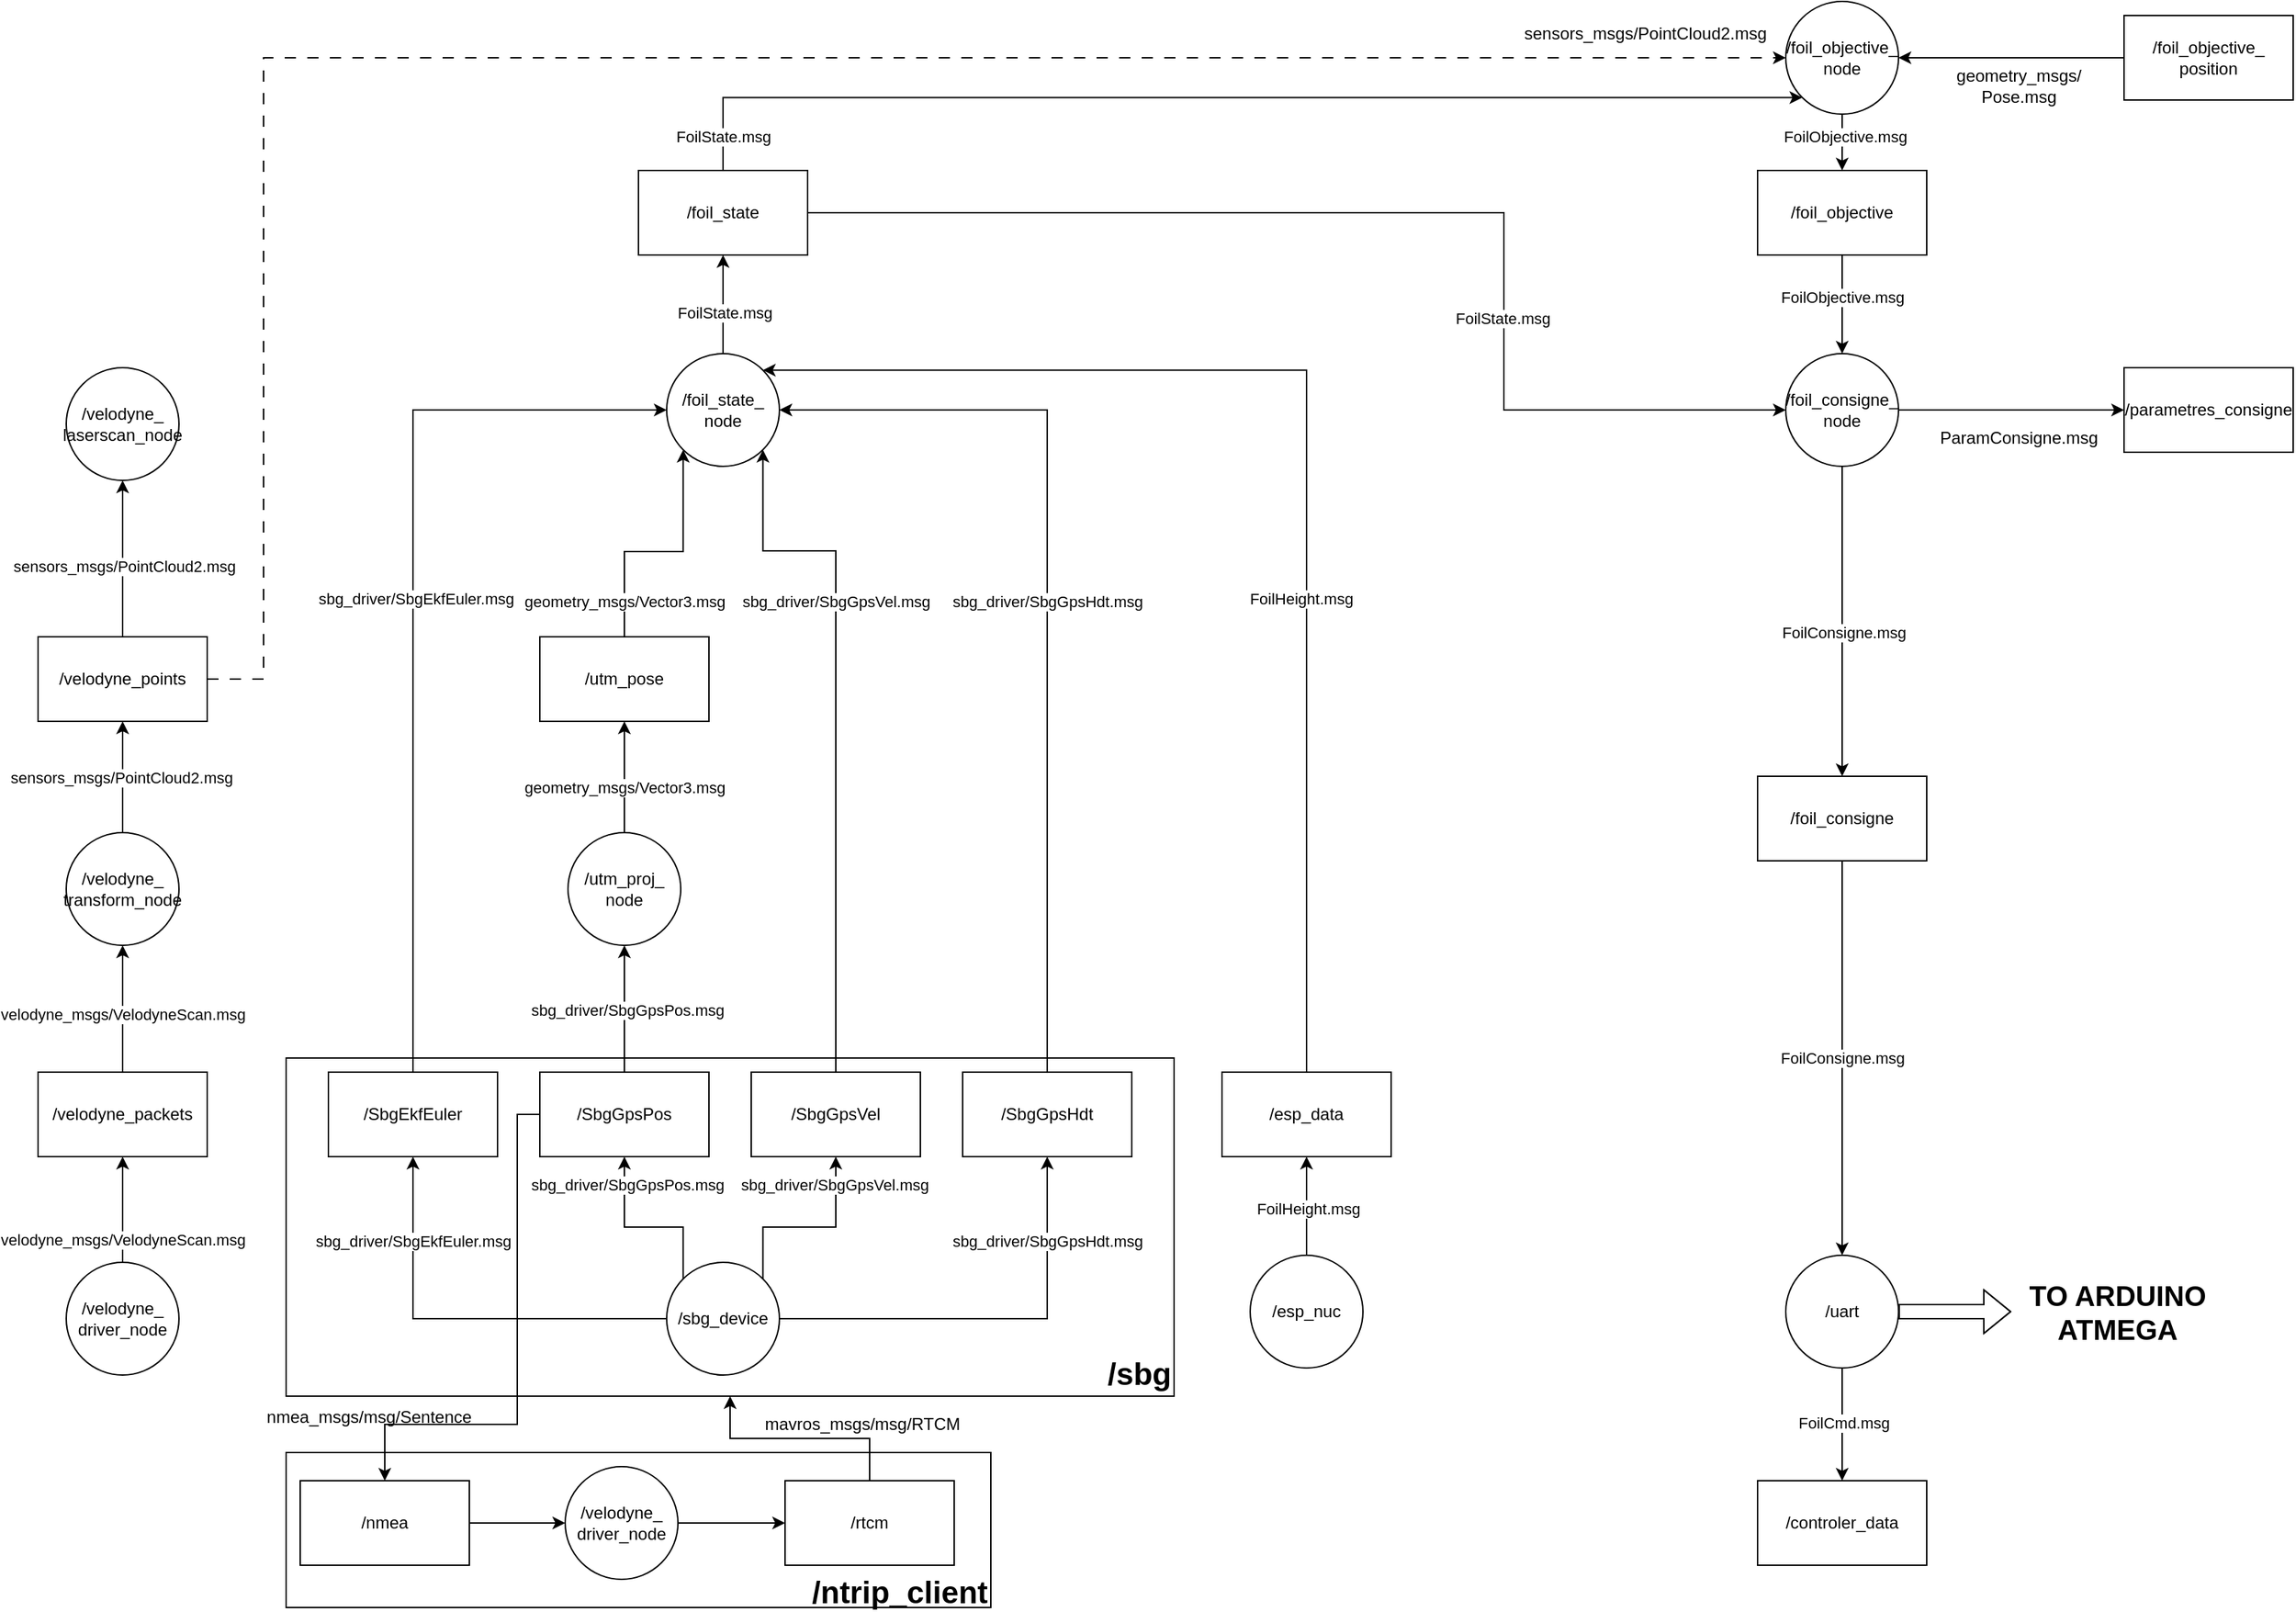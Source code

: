 <mxfile version="23.1.5" type="device">
  <diagram name="Page-1" id="iIlJeRrTbglaG2vOU1Uc">
    <mxGraphModel dx="1432" dy="887" grid="1" gridSize="10" guides="1" tooltips="1" connect="1" arrows="1" fold="1" page="1" pageScale="1" pageWidth="827" pageHeight="1169" math="0" shadow="0">
      <root>
        <mxCell id="0" />
        <mxCell id="1" parent="0" />
        <mxCell id="QuydmbRLlCOV6QmLfM1x-40" value="" style="group" vertex="1" connectable="0" parent="1">
          <mxGeometry x="40" y="130" width="960" height="1030" as="geometry" />
        </mxCell>
        <mxCell id="voMYDoTwMETxyBbXoOtd-49" value="/foil_state" style="rounded=0;whiteSpace=wrap;html=1;" parent="QuydmbRLlCOV6QmLfM1x-40" vertex="1">
          <mxGeometry x="426" width="120" height="60" as="geometry" />
        </mxCell>
        <mxCell id="QuydmbRLlCOV6QmLfM1x-29" value="" style="group" vertex="1" connectable="0" parent="QuydmbRLlCOV6QmLfM1x-40">
          <mxGeometry y="130" width="816" height="900" as="geometry" />
        </mxCell>
        <mxCell id="voMYDoTwMETxyBbXoOtd-2" value="/SbgGpsHdt" style="rounded=0;whiteSpace=wrap;html=1;container=0;" parent="QuydmbRLlCOV6QmLfM1x-29" vertex="1">
          <mxGeometry x="656" y="510" width="120" height="60" as="geometry" />
        </mxCell>
        <mxCell id="QuydmbRLlCOV6QmLfM1x-10" value="&lt;font style=&quot;font-size: 22px;&quot;&gt;&lt;b&gt;/sbg&lt;/b&gt;&lt;/font&gt;" style="text;html=1;align=center;verticalAlign=middle;resizable=0;points=[];autosize=1;strokeColor=none;fillColor=none;container=0;" vertex="1" parent="QuydmbRLlCOV6QmLfM1x-29">
          <mxGeometry x="746" y="705" width="70" height="40" as="geometry" />
        </mxCell>
        <mxCell id="voMYDoTwMETxyBbXoOtd-6" style="edgeStyle=orthogonalEdgeStyle;rounded=0;orthogonalLoop=1;jettySize=auto;html=1;entryX=0.5;entryY=1;entryDx=0;entryDy=0;" parent="QuydmbRLlCOV6QmLfM1x-29" source="ehzzfcADp96TAgKiNnCZ-2" target="voMYDoTwMETxyBbXoOtd-2" edge="1">
          <mxGeometry relative="1" as="geometry">
            <Array as="points">
              <mxPoint x="716" y="685" />
            </Array>
          </mxGeometry>
        </mxCell>
        <mxCell id="voMYDoTwMETxyBbXoOtd-10" value="sbg_driver/SbgGpsHdt.msg" style="edgeLabel;html=1;align=center;verticalAlign=middle;resizable=0;points=[];container=0;" parent="voMYDoTwMETxyBbXoOtd-6" vertex="1" connectable="0">
          <mxGeometry x="0.58" relative="1" as="geometry">
            <mxPoint y="-4" as="offset" />
          </mxGeometry>
        </mxCell>
        <mxCell id="QuydmbRLlCOV6QmLfM1x-9" value="" style="rounded=0;whiteSpace=wrap;html=1;fillColor=none;container=0;" vertex="1" parent="QuydmbRLlCOV6QmLfM1x-29">
          <mxGeometry x="176" y="500" width="630" height="240" as="geometry" />
        </mxCell>
        <mxCell id="ehzzfcADp96TAgKiNnCZ-2" value="/sbg_device" style="ellipse;whiteSpace=wrap;html=1;container=0;" parent="QuydmbRLlCOV6QmLfM1x-29" vertex="1">
          <mxGeometry x="446" y="645" width="80" height="80" as="geometry" />
        </mxCell>
        <mxCell id="ehzzfcADp96TAgKiNnCZ-7" value="/utm_proj_&lt;br&gt;node" style="ellipse;whiteSpace=wrap;html=1;aspect=fixed;container=0;" parent="QuydmbRLlCOV6QmLfM1x-29" vertex="1">
          <mxGeometry x="376" y="340" width="80" height="80" as="geometry" />
        </mxCell>
        <mxCell id="ehzzfcADp96TAgKiNnCZ-9" value="/foil_state_&lt;br&gt;node" style="ellipse;whiteSpace=wrap;html=1;aspect=fixed;container=0;" parent="QuydmbRLlCOV6QmLfM1x-29" vertex="1">
          <mxGeometry x="446" width="80" height="80" as="geometry" />
        </mxCell>
        <mxCell id="voMYDoTwMETxyBbXoOtd-30" style="edgeStyle=orthogonalEdgeStyle;rounded=0;orthogonalLoop=1;jettySize=auto;html=1;entryX=0;entryY=0.5;entryDx=0;entryDy=0;" parent="QuydmbRLlCOV6QmLfM1x-29" source="LrnMP9AdMmEv-eo4uR6x-2" target="ehzzfcADp96TAgKiNnCZ-9" edge="1">
          <mxGeometry relative="1" as="geometry">
            <Array as="points">
              <mxPoint x="266" y="40" />
            </Array>
          </mxGeometry>
        </mxCell>
        <mxCell id="voMYDoTwMETxyBbXoOtd-31" value="sbg_driver/SbgEkfEuler.msg" style="edgeLabel;html=1;align=center;verticalAlign=middle;resizable=0;points=[];container=0;" parent="voMYDoTwMETxyBbXoOtd-30" vertex="1" connectable="0">
          <mxGeometry x="0.077" y="-2" relative="1" as="geometry">
            <mxPoint y="14" as="offset" />
          </mxGeometry>
        </mxCell>
        <mxCell id="LrnMP9AdMmEv-eo4uR6x-2" value="/SbgEkfEuler" style="rounded=0;whiteSpace=wrap;html=1;container=0;" parent="QuydmbRLlCOV6QmLfM1x-29" vertex="1">
          <mxGeometry x="206" y="510" width="120" height="60" as="geometry" />
        </mxCell>
        <mxCell id="voMYDoTwMETxyBbXoOtd-4" style="edgeStyle=orthogonalEdgeStyle;rounded=0;orthogonalLoop=1;jettySize=auto;html=1;entryX=0.5;entryY=1;entryDx=0;entryDy=0;" parent="QuydmbRLlCOV6QmLfM1x-29" source="ehzzfcADp96TAgKiNnCZ-2" target="LrnMP9AdMmEv-eo4uR6x-2" edge="1">
          <mxGeometry relative="1" as="geometry" />
        </mxCell>
        <mxCell id="voMYDoTwMETxyBbXoOtd-13" value="sbg_driver/SbgEkfEuler.msg" style="edgeLabel;html=1;align=center;verticalAlign=middle;resizable=0;points=[];container=0;" parent="voMYDoTwMETxyBbXoOtd-4" vertex="1" connectable="0">
          <mxGeometry x="0.519" y="1" relative="1" as="geometry">
            <mxPoint x="1" y="-11" as="offset" />
          </mxGeometry>
        </mxCell>
        <mxCell id="voMYDoTwMETxyBbXoOtd-14" style="edgeStyle=orthogonalEdgeStyle;rounded=0;orthogonalLoop=1;jettySize=auto;html=1;entryX=0.5;entryY=1;entryDx=0;entryDy=0;" parent="QuydmbRLlCOV6QmLfM1x-29" source="LrnMP9AdMmEv-eo4uR6x-3" target="ehzzfcADp96TAgKiNnCZ-7" edge="1">
          <mxGeometry relative="1" as="geometry" />
        </mxCell>
        <mxCell id="voMYDoTwMETxyBbXoOtd-17" value="sbg_driver/SbgGpsPos.msg" style="edgeLabel;html=1;align=center;verticalAlign=middle;resizable=0;points=[];container=0;" parent="voMYDoTwMETxyBbXoOtd-14" vertex="1" connectable="0">
          <mxGeometry x="-0.022" y="-2" relative="1" as="geometry">
            <mxPoint as="offset" />
          </mxGeometry>
        </mxCell>
        <mxCell id="LrnMP9AdMmEv-eo4uR6x-3" value="/SbgGpsPos" style="rounded=0;whiteSpace=wrap;html=1;container=0;" parent="QuydmbRLlCOV6QmLfM1x-29" vertex="1">
          <mxGeometry x="356" y="510" width="120" height="60" as="geometry" />
        </mxCell>
        <mxCell id="voMYDoTwMETxyBbXoOtd-5" style="edgeStyle=orthogonalEdgeStyle;rounded=0;orthogonalLoop=1;jettySize=auto;html=1;entryX=0.5;entryY=1;entryDx=0;entryDy=0;exitX=0;exitY=0;exitDx=0;exitDy=0;" parent="QuydmbRLlCOV6QmLfM1x-29" source="ehzzfcADp96TAgKiNnCZ-2" target="LrnMP9AdMmEv-eo4uR6x-3" edge="1">
          <mxGeometry relative="1" as="geometry">
            <Array as="points">
              <mxPoint x="458" y="620" />
              <mxPoint x="416" y="620" />
            </Array>
          </mxGeometry>
        </mxCell>
        <mxCell id="voMYDoTwMETxyBbXoOtd-12" value="sbg_driver/SbgGpsPos.msg" style="edgeLabel;html=1;align=center;verticalAlign=middle;resizable=0;points=[];container=0;" parent="voMYDoTwMETxyBbXoOtd-5" vertex="1" connectable="0">
          <mxGeometry x="0.738" y="-2" relative="1" as="geometry">
            <mxPoint y="3" as="offset" />
          </mxGeometry>
        </mxCell>
        <mxCell id="voMYDoTwMETxyBbXoOtd-24" style="edgeStyle=orthogonalEdgeStyle;rounded=0;orthogonalLoop=1;jettySize=auto;html=1;entryX=1;entryY=1;entryDx=0;entryDy=0;" parent="QuydmbRLlCOV6QmLfM1x-29" source="voMYDoTwMETxyBbXoOtd-1" target="ehzzfcADp96TAgKiNnCZ-9" edge="1">
          <mxGeometry relative="1" as="geometry">
            <Array as="points">
              <mxPoint x="566" y="140" />
              <mxPoint x="514" y="140" />
            </Array>
          </mxGeometry>
        </mxCell>
        <mxCell id="voMYDoTwMETxyBbXoOtd-26" value="sbg_driver/SbgGpsVel.msg" style="edgeLabel;html=1;align=center;verticalAlign=middle;resizable=0;points=[];container=0;" parent="voMYDoTwMETxyBbXoOtd-24" vertex="1" connectable="0">
          <mxGeometry x="0.372" y="-1" relative="1" as="geometry">
            <mxPoint x="-1" y="4" as="offset" />
          </mxGeometry>
        </mxCell>
        <mxCell id="voMYDoTwMETxyBbXoOtd-1" value="/SbgGpsVel" style="rounded=0;whiteSpace=wrap;html=1;container=0;" parent="QuydmbRLlCOV6QmLfM1x-29" vertex="1">
          <mxGeometry x="506" y="510" width="120" height="60" as="geometry" />
        </mxCell>
        <mxCell id="voMYDoTwMETxyBbXoOtd-7" style="edgeStyle=orthogonalEdgeStyle;rounded=0;orthogonalLoop=1;jettySize=auto;html=1;entryX=0.5;entryY=1;entryDx=0;entryDy=0;exitX=1;exitY=0;exitDx=0;exitDy=0;" parent="QuydmbRLlCOV6QmLfM1x-29" source="ehzzfcADp96TAgKiNnCZ-2" target="voMYDoTwMETxyBbXoOtd-1" edge="1">
          <mxGeometry relative="1" as="geometry">
            <Array as="points">
              <mxPoint x="514" y="620" />
              <mxPoint x="566" y="620" />
            </Array>
          </mxGeometry>
        </mxCell>
        <mxCell id="voMYDoTwMETxyBbXoOtd-11" value="sbg_driver/SbgGpsVel.msg" style="edgeLabel;html=1;align=center;verticalAlign=middle;resizable=0;points=[];container=0;" parent="voMYDoTwMETxyBbXoOtd-7" vertex="1" connectable="0">
          <mxGeometry x="0.716" y="1" relative="1" as="geometry">
            <mxPoint as="offset" />
          </mxGeometry>
        </mxCell>
        <mxCell id="voMYDoTwMETxyBbXoOtd-25" style="edgeStyle=orthogonalEdgeStyle;rounded=0;orthogonalLoop=1;jettySize=auto;html=1;" parent="QuydmbRLlCOV6QmLfM1x-29" source="voMYDoTwMETxyBbXoOtd-2" edge="1">
          <mxGeometry relative="1" as="geometry">
            <mxPoint x="526" y="40" as="targetPoint" />
            <Array as="points">
              <mxPoint x="716" y="40" />
            </Array>
          </mxGeometry>
        </mxCell>
        <mxCell id="voMYDoTwMETxyBbXoOtd-28" value="sbg_driver/SbgGpsHdt.msg" style="edgeLabel;html=1;align=center;verticalAlign=middle;resizable=0;points=[];container=0;" parent="voMYDoTwMETxyBbXoOtd-25" vertex="1" connectable="0">
          <mxGeometry x="0.049" relative="1" as="geometry">
            <mxPoint y="12" as="offset" />
          </mxGeometry>
        </mxCell>
        <mxCell id="voMYDoTwMETxyBbXoOtd-21" style="edgeStyle=orthogonalEdgeStyle;rounded=0;orthogonalLoop=1;jettySize=auto;html=1;entryX=0;entryY=1;entryDx=0;entryDy=0;" parent="QuydmbRLlCOV6QmLfM1x-29" source="voMYDoTwMETxyBbXoOtd-18" target="ehzzfcADp96TAgKiNnCZ-9" edge="1">
          <mxGeometry relative="1" as="geometry" />
        </mxCell>
        <mxCell id="voMYDoTwMETxyBbXoOtd-23" value="geometry_msgs/Vector3.msg" style="edgeLabel;html=1;align=center;verticalAlign=middle;resizable=0;points=[];container=0;" parent="voMYDoTwMETxyBbXoOtd-21" vertex="1" connectable="0">
          <mxGeometry x="-0.613" relative="1" as="geometry">
            <mxPoint y="8" as="offset" />
          </mxGeometry>
        </mxCell>
        <mxCell id="voMYDoTwMETxyBbXoOtd-18" value="/utm_pose" style="rounded=0;whiteSpace=wrap;html=1;container=0;" parent="QuydmbRLlCOV6QmLfM1x-29" vertex="1">
          <mxGeometry x="356" y="201" width="120" height="60" as="geometry" />
        </mxCell>
        <mxCell id="voMYDoTwMETxyBbXoOtd-19" style="edgeStyle=orthogonalEdgeStyle;rounded=0;orthogonalLoop=1;jettySize=auto;html=1;" parent="QuydmbRLlCOV6QmLfM1x-29" source="ehzzfcADp96TAgKiNnCZ-7" target="voMYDoTwMETxyBbXoOtd-18" edge="1">
          <mxGeometry relative="1" as="geometry" />
        </mxCell>
        <mxCell id="voMYDoTwMETxyBbXoOtd-20" value="geometry_msgs/Vector3.msg" style="edgeLabel;html=1;align=center;verticalAlign=middle;resizable=0;points=[];container=0;" parent="voMYDoTwMETxyBbXoOtd-19" vertex="1" connectable="0">
          <mxGeometry x="-0.19" relative="1" as="geometry">
            <mxPoint as="offset" />
          </mxGeometry>
        </mxCell>
        <mxCell id="ehzzfcADp96TAgKiNnCZ-1" value="/velodyne_&lt;br&gt;driver_node" style="ellipse;whiteSpace=wrap;html=1;aspect=fixed;container=0;" parent="QuydmbRLlCOV6QmLfM1x-29" vertex="1">
          <mxGeometry x="20" y="645" width="80" height="80" as="geometry" />
        </mxCell>
        <mxCell id="ehzzfcADp96TAgKiNnCZ-10" value="/velodyne_&lt;br style=&quot;border-color: var(--border-color);&quot;&gt;transform_node" style="ellipse;whiteSpace=wrap;html=1;aspect=fixed;container=0;" parent="QuydmbRLlCOV6QmLfM1x-29" vertex="1">
          <mxGeometry x="20" y="340" width="80" height="80" as="geometry" />
        </mxCell>
        <mxCell id="voMYDoTwMETxyBbXoOtd-40" style="edgeStyle=orthogonalEdgeStyle;rounded=0;orthogonalLoop=1;jettySize=auto;html=1;" parent="QuydmbRLlCOV6QmLfM1x-29" source="voMYDoTwMETxyBbXoOtd-37" target="ehzzfcADp96TAgKiNnCZ-10" edge="1">
          <mxGeometry relative="1" as="geometry" />
        </mxCell>
        <mxCell id="voMYDoTwMETxyBbXoOtd-43" value="velodyne_msgs/VelodyneScan.msg" style="edgeLabel;html=1;align=center;verticalAlign=middle;resizable=0;points=[];container=0;" parent="voMYDoTwMETxyBbXoOtd-40" vertex="1" connectable="0">
          <mxGeometry x="-0.089" relative="1" as="geometry">
            <mxPoint as="offset" />
          </mxGeometry>
        </mxCell>
        <mxCell id="voMYDoTwMETxyBbXoOtd-37" value="/velodyne_packets" style="rounded=0;whiteSpace=wrap;html=1;container=0;" parent="QuydmbRLlCOV6QmLfM1x-29" vertex="1">
          <mxGeometry y="510" width="120" height="60" as="geometry" />
        </mxCell>
        <mxCell id="voMYDoTwMETxyBbXoOtd-39" style="edgeStyle=orthogonalEdgeStyle;rounded=0;orthogonalLoop=1;jettySize=auto;html=1;entryX=0.5;entryY=1;entryDx=0;entryDy=0;" parent="QuydmbRLlCOV6QmLfM1x-29" source="ehzzfcADp96TAgKiNnCZ-1" target="voMYDoTwMETxyBbXoOtd-37" edge="1">
          <mxGeometry relative="1" as="geometry" />
        </mxCell>
        <mxCell id="voMYDoTwMETxyBbXoOtd-42" value="velodyne_msgs/VelodyneScan.msg" style="edgeLabel;html=1;align=center;verticalAlign=middle;resizable=0;points=[];container=0;" parent="voMYDoTwMETxyBbXoOtd-39" vertex="1" connectable="0">
          <mxGeometry x="-0.573" relative="1" as="geometry">
            <mxPoint as="offset" />
          </mxGeometry>
        </mxCell>
        <mxCell id="QuydmbRLlCOV6QmLfM1x-4" style="edgeStyle=orthogonalEdgeStyle;rounded=0;orthogonalLoop=1;jettySize=auto;html=1;" edge="1" parent="QuydmbRLlCOV6QmLfM1x-29" source="voMYDoTwMETxyBbXoOtd-38">
          <mxGeometry relative="1" as="geometry">
            <mxPoint x="60" y="90" as="targetPoint" />
          </mxGeometry>
        </mxCell>
        <mxCell id="QuydmbRLlCOV6QmLfM1x-5" value="sensors_msgs/PointCloud2.msg" style="edgeLabel;html=1;align=center;verticalAlign=middle;resizable=0;points=[];container=0;" vertex="1" connectable="0" parent="QuydmbRLlCOV6QmLfM1x-4">
          <mxGeometry x="-0.105" y="-1" relative="1" as="geometry">
            <mxPoint as="offset" />
          </mxGeometry>
        </mxCell>
        <mxCell id="voMYDoTwMETxyBbXoOtd-38" value="/velodyne_points" style="rounded=0;whiteSpace=wrap;html=1;container=0;" parent="QuydmbRLlCOV6QmLfM1x-29" vertex="1">
          <mxGeometry y="201" width="120" height="60" as="geometry" />
        </mxCell>
        <mxCell id="voMYDoTwMETxyBbXoOtd-41" style="edgeStyle=orthogonalEdgeStyle;rounded=0;orthogonalLoop=1;jettySize=auto;html=1;entryX=0.5;entryY=1;entryDx=0;entryDy=0;" parent="QuydmbRLlCOV6QmLfM1x-29" source="ehzzfcADp96TAgKiNnCZ-10" target="voMYDoTwMETxyBbXoOtd-38" edge="1">
          <mxGeometry relative="1" as="geometry" />
        </mxCell>
        <mxCell id="QuydmbRLlCOV6QmLfM1x-6" value="sensors_msgs/PointCloud2.msg" style="edgeLabel;html=1;align=center;verticalAlign=middle;resizable=0;points=[];container=0;" vertex="1" connectable="0" parent="voMYDoTwMETxyBbXoOtd-41">
          <mxGeometry x="-0.009" y="1" relative="1" as="geometry">
            <mxPoint as="offset" />
          </mxGeometry>
        </mxCell>
        <mxCell id="QuydmbRLlCOV6QmLfM1x-7" value="/velodyne_&lt;br style=&quot;border-color: var(--border-color);&quot;&gt;laserscan_node" style="ellipse;whiteSpace=wrap;html=1;aspect=fixed;container=0;" vertex="1" parent="QuydmbRLlCOV6QmLfM1x-29">
          <mxGeometry x="20" y="10" width="80" height="80" as="geometry" />
        </mxCell>
        <mxCell id="QuydmbRLlCOV6QmLfM1x-23" value="mavros_msgs/msg/RTCM" style="text;html=1;align=center;verticalAlign=middle;whiteSpace=wrap;rounded=0;container=0;" vertex="1" parent="QuydmbRLlCOV6QmLfM1x-29">
          <mxGeometry x="510" y="745" width="150" height="30" as="geometry" />
        </mxCell>
        <mxCell id="QuydmbRLlCOV6QmLfM1x-27" value="nmea_msgs/msg/Sentence" style="text;html=1;align=center;verticalAlign=middle;whiteSpace=wrap;rounded=0;container=0;" vertex="1" parent="QuydmbRLlCOV6QmLfM1x-29">
          <mxGeometry x="160" y="740" width="150" height="30" as="geometry" />
        </mxCell>
        <mxCell id="QuydmbRLlCOV6QmLfM1x-11" value="" style="rounded=0;whiteSpace=wrap;html=1;fillColor=none;container=0;" vertex="1" parent="QuydmbRLlCOV6QmLfM1x-29">
          <mxGeometry x="176" y="780" width="500" height="110" as="geometry" />
        </mxCell>
        <mxCell id="QuydmbRLlCOV6QmLfM1x-12" value="&lt;font style=&quot;font-size: 22px;&quot;&gt;&lt;b&gt;/ntrip_client&lt;/b&gt;&lt;/font&gt;" style="text;html=1;align=center;verticalAlign=middle;resizable=0;points=[];autosize=1;strokeColor=none;fillColor=none;container=0;" vertex="1" parent="QuydmbRLlCOV6QmLfM1x-29">
          <mxGeometry x="536" y="860" width="150" height="40" as="geometry" />
        </mxCell>
        <mxCell id="QuydmbRLlCOV6QmLfM1x-13" value="/velodyne_&lt;br&gt;driver_node" style="ellipse;whiteSpace=wrap;html=1;aspect=fixed;container=0;" vertex="1" parent="QuydmbRLlCOV6QmLfM1x-29">
          <mxGeometry x="374" y="790" width="80" height="80" as="geometry" />
        </mxCell>
        <mxCell id="QuydmbRLlCOV6QmLfM1x-17" style="edgeStyle=orthogonalEdgeStyle;rounded=0;orthogonalLoop=1;jettySize=auto;html=1;" edge="1" parent="QuydmbRLlCOV6QmLfM1x-29" source="QuydmbRLlCOV6QmLfM1x-15" target="QuydmbRLlCOV6QmLfM1x-13">
          <mxGeometry relative="1" as="geometry" />
        </mxCell>
        <mxCell id="QuydmbRLlCOV6QmLfM1x-15" value="/nmea" style="rounded=0;whiteSpace=wrap;html=1;container=0;" vertex="1" parent="QuydmbRLlCOV6QmLfM1x-29">
          <mxGeometry x="186" y="800" width="120" height="60" as="geometry" />
        </mxCell>
        <mxCell id="QuydmbRLlCOV6QmLfM1x-26" style="edgeStyle=orthogonalEdgeStyle;rounded=0;orthogonalLoop=1;jettySize=auto;html=1;entryX=0.5;entryY=0;entryDx=0;entryDy=0;" edge="1" parent="QuydmbRLlCOV6QmLfM1x-29" source="LrnMP9AdMmEv-eo4uR6x-3" target="QuydmbRLlCOV6QmLfM1x-15">
          <mxGeometry relative="1" as="geometry">
            <Array as="points">
              <mxPoint x="340" y="540" />
              <mxPoint x="340" y="760" />
              <mxPoint x="246" y="760" />
            </Array>
          </mxGeometry>
        </mxCell>
        <mxCell id="QuydmbRLlCOV6QmLfM1x-16" value="/rtcm" style="rounded=0;whiteSpace=wrap;html=1;container=0;" vertex="1" parent="QuydmbRLlCOV6QmLfM1x-29">
          <mxGeometry x="530" y="800" width="120" height="60" as="geometry" />
        </mxCell>
        <mxCell id="QuydmbRLlCOV6QmLfM1x-18" style="edgeStyle=orthogonalEdgeStyle;rounded=0;orthogonalLoop=1;jettySize=auto;html=1;entryX=0;entryY=0.5;entryDx=0;entryDy=0;" edge="1" parent="QuydmbRLlCOV6QmLfM1x-29" source="QuydmbRLlCOV6QmLfM1x-13" target="QuydmbRLlCOV6QmLfM1x-16">
          <mxGeometry relative="1" as="geometry" />
        </mxCell>
        <mxCell id="QuydmbRLlCOV6QmLfM1x-24" style="edgeStyle=orthogonalEdgeStyle;rounded=0;orthogonalLoop=1;jettySize=auto;html=1;" edge="1" parent="QuydmbRLlCOV6QmLfM1x-29" source="QuydmbRLlCOV6QmLfM1x-16" target="QuydmbRLlCOV6QmLfM1x-9">
          <mxGeometry relative="1" as="geometry" />
        </mxCell>
        <mxCell id="QuydmbRLlCOV6QmLfM1x-30" value="/esp_nuc" style="ellipse;whiteSpace=wrap;html=1;aspect=fixed;container=0;" vertex="1" parent="QuydmbRLlCOV6QmLfM1x-40">
          <mxGeometry x="860" y="770" width="80" height="80" as="geometry" />
        </mxCell>
        <mxCell id="QuydmbRLlCOV6QmLfM1x-33" style="edgeStyle=orthogonalEdgeStyle;rounded=0;orthogonalLoop=1;jettySize=auto;html=1;entryX=1;entryY=0;entryDx=0;entryDy=0;" edge="1" parent="QuydmbRLlCOV6QmLfM1x-40" source="QuydmbRLlCOV6QmLfM1x-31" target="ehzzfcADp96TAgKiNnCZ-9">
          <mxGeometry relative="1" as="geometry">
            <mxPoint x="900" y="170" as="targetPoint" />
            <Array as="points">
              <mxPoint x="900" y="142" />
            </Array>
          </mxGeometry>
        </mxCell>
        <mxCell id="QuydmbRLlCOV6QmLfM1x-31" value="/esp_data" style="rounded=0;whiteSpace=wrap;html=1;container=0;" vertex="1" parent="QuydmbRLlCOV6QmLfM1x-40">
          <mxGeometry x="840" y="640" width="120" height="60" as="geometry" />
        </mxCell>
        <mxCell id="QuydmbRLlCOV6QmLfM1x-36" value="FoilHeight.msg" style="edgeLabel;html=1;align=center;verticalAlign=middle;resizable=0;points=[];" vertex="1" connectable="0" parent="QuydmbRLlCOV6QmLfM1x-40">
          <mxGeometry x="896" y="303.998" as="geometry" />
        </mxCell>
        <mxCell id="QuydmbRLlCOV6QmLfM1x-32" style="edgeStyle=orthogonalEdgeStyle;rounded=0;orthogonalLoop=1;jettySize=auto;html=1;entryX=0.5;entryY=1;entryDx=0;entryDy=0;" edge="1" parent="QuydmbRLlCOV6QmLfM1x-40" source="QuydmbRLlCOV6QmLfM1x-30" target="QuydmbRLlCOV6QmLfM1x-31">
          <mxGeometry relative="1" as="geometry" />
        </mxCell>
        <mxCell id="QuydmbRLlCOV6QmLfM1x-35" value="FoilHeight.msg" style="edgeLabel;html=1;align=center;verticalAlign=middle;resizable=0;points=[];" vertex="1" connectable="0" parent="QuydmbRLlCOV6QmLfM1x-32">
          <mxGeometry x="-0.062" y="-1" relative="1" as="geometry">
            <mxPoint as="offset" />
          </mxGeometry>
        </mxCell>
        <mxCell id="QuydmbRLlCOV6QmLfM1x-38" style="edgeStyle=orthogonalEdgeStyle;rounded=0;orthogonalLoop=1;jettySize=auto;html=1;exitX=0.5;exitY=0;exitDx=0;exitDy=0;entryX=0.5;entryY=1;entryDx=0;entryDy=0;" edge="1" parent="QuydmbRLlCOV6QmLfM1x-40" source="ehzzfcADp96TAgKiNnCZ-9" target="voMYDoTwMETxyBbXoOtd-49">
          <mxGeometry relative="1" as="geometry" />
        </mxCell>
        <mxCell id="QuydmbRLlCOV6QmLfM1x-39" value="FoilState.msg" style="edgeLabel;html=1;align=center;verticalAlign=middle;resizable=0;points=[];" vertex="1" connectable="0" parent="QuydmbRLlCOV6QmLfM1x-38">
          <mxGeometry x="-0.168" y="-1" relative="1" as="geometry">
            <mxPoint as="offset" />
          </mxGeometry>
        </mxCell>
        <mxCell id="QuydmbRLlCOV6QmLfM1x-52" style="edgeStyle=orthogonalEdgeStyle;rounded=0;orthogonalLoop=1;jettySize=auto;html=1;entryX=0.5;entryY=0;entryDx=0;entryDy=0;" edge="1" parent="1" source="QuydmbRLlCOV6QmLfM1x-41" target="QuydmbRLlCOV6QmLfM1x-44">
          <mxGeometry relative="1" as="geometry" />
        </mxCell>
        <mxCell id="QuydmbRLlCOV6QmLfM1x-64" value="FoilObjective.msg" style="edgeLabel;html=1;align=center;verticalAlign=middle;resizable=0;points=[];" vertex="1" connectable="0" parent="QuydmbRLlCOV6QmLfM1x-52">
          <mxGeometry x="-0.218" y="2" relative="1" as="geometry">
            <mxPoint as="offset" />
          </mxGeometry>
        </mxCell>
        <mxCell id="QuydmbRLlCOV6QmLfM1x-41" value="/foil_objective_&lt;br&gt;node" style="ellipse;whiteSpace=wrap;html=1;aspect=fixed;container=0;" vertex="1" parent="1">
          <mxGeometry x="1280" y="10" width="80" height="80" as="geometry" />
        </mxCell>
        <mxCell id="QuydmbRLlCOV6QmLfM1x-56" style="edgeStyle=orthogonalEdgeStyle;rounded=0;orthogonalLoop=1;jettySize=auto;html=1;entryX=0.5;entryY=0;entryDx=0;entryDy=0;" edge="1" parent="1" source="QuydmbRLlCOV6QmLfM1x-43" target="QuydmbRLlCOV6QmLfM1x-45">
          <mxGeometry relative="1" as="geometry" />
        </mxCell>
        <mxCell id="QuydmbRLlCOV6QmLfM1x-68" value="FoilConsigne.msg" style="edgeLabel;html=1;align=center;verticalAlign=middle;resizable=0;points=[];" vertex="1" connectable="0" parent="QuydmbRLlCOV6QmLfM1x-56">
          <mxGeometry x="0.066" y="1" relative="1" as="geometry">
            <mxPoint as="offset" />
          </mxGeometry>
        </mxCell>
        <mxCell id="QuydmbRLlCOV6QmLfM1x-57" style="edgeStyle=orthogonalEdgeStyle;rounded=0;orthogonalLoop=1;jettySize=auto;html=1;entryX=0;entryY=0.5;entryDx=0;entryDy=0;" edge="1" parent="1" source="QuydmbRLlCOV6QmLfM1x-43" target="QuydmbRLlCOV6QmLfM1x-46">
          <mxGeometry relative="1" as="geometry">
            <Array as="points">
              <mxPoint x="1430" y="300" />
              <mxPoint x="1430" y="300" />
            </Array>
          </mxGeometry>
        </mxCell>
        <mxCell id="QuydmbRLlCOV6QmLfM1x-43" value="/foil_consigne_&lt;br&gt;node" style="ellipse;whiteSpace=wrap;html=1;aspect=fixed;container=0;" vertex="1" parent="1">
          <mxGeometry x="1280" y="260" width="80" height="80" as="geometry" />
        </mxCell>
        <mxCell id="QuydmbRLlCOV6QmLfM1x-58" style="edgeStyle=orthogonalEdgeStyle;rounded=0;orthogonalLoop=1;jettySize=auto;html=1;entryX=0.5;entryY=0;entryDx=0;entryDy=0;" edge="1" parent="1" source="QuydmbRLlCOV6QmLfM1x-45" target="QuydmbRLlCOV6QmLfM1x-47">
          <mxGeometry relative="1" as="geometry">
            <mxPoint x="1300" y="810" as="targetPoint" />
          </mxGeometry>
        </mxCell>
        <mxCell id="QuydmbRLlCOV6QmLfM1x-45" value="/foil_consigne" style="rounded=0;whiteSpace=wrap;html=1;" vertex="1" parent="1">
          <mxGeometry x="1260" y="560" width="120" height="60" as="geometry" />
        </mxCell>
        <mxCell id="QuydmbRLlCOV6QmLfM1x-46" value="/parametres_consigne" style="rounded=0;whiteSpace=wrap;html=1;" vertex="1" parent="1">
          <mxGeometry x="1520" y="270" width="120" height="60" as="geometry" />
        </mxCell>
        <mxCell id="QuydmbRLlCOV6QmLfM1x-59" style="edgeStyle=orthogonalEdgeStyle;rounded=0;orthogonalLoop=1;jettySize=auto;html=1;entryX=0.5;entryY=0;entryDx=0;entryDy=0;" edge="1" parent="1" source="QuydmbRLlCOV6QmLfM1x-47" target="QuydmbRLlCOV6QmLfM1x-48">
          <mxGeometry relative="1" as="geometry" />
        </mxCell>
        <mxCell id="QuydmbRLlCOV6QmLfM1x-70" value="FoilCmd.msg" style="edgeLabel;html=1;align=center;verticalAlign=middle;resizable=0;points=[];" vertex="1" connectable="0" parent="QuydmbRLlCOV6QmLfM1x-59">
          <mxGeometry x="-0.043" y="1" relative="1" as="geometry">
            <mxPoint as="offset" />
          </mxGeometry>
        </mxCell>
        <mxCell id="QuydmbRLlCOV6QmLfM1x-60" style="edgeStyle=orthogonalEdgeStyle;rounded=0;orthogonalLoop=1;jettySize=auto;html=1;shape=flexArrow;" edge="1" parent="1" source="QuydmbRLlCOV6QmLfM1x-47">
          <mxGeometry relative="1" as="geometry">
            <mxPoint x="1440" y="940" as="targetPoint" />
          </mxGeometry>
        </mxCell>
        <mxCell id="QuydmbRLlCOV6QmLfM1x-47" value="/uart" style="ellipse;whiteSpace=wrap;html=1;aspect=fixed;container=0;" vertex="1" parent="1">
          <mxGeometry x="1280" y="900" width="80" height="80" as="geometry" />
        </mxCell>
        <mxCell id="QuydmbRLlCOV6QmLfM1x-48" value="/controler_data" style="rounded=0;whiteSpace=wrap;html=1;" vertex="1" parent="1">
          <mxGeometry x="1260" y="1060" width="120" height="60" as="geometry" />
        </mxCell>
        <mxCell id="QuydmbRLlCOV6QmLfM1x-55" style="edgeStyle=orthogonalEdgeStyle;rounded=0;orthogonalLoop=1;jettySize=auto;html=1;entryX=1;entryY=0.5;entryDx=0;entryDy=0;" edge="1" parent="1" source="QuydmbRLlCOV6QmLfM1x-42" target="QuydmbRLlCOV6QmLfM1x-41">
          <mxGeometry relative="1" as="geometry" />
        </mxCell>
        <mxCell id="QuydmbRLlCOV6QmLfM1x-42" value="/foil_objective_&lt;br&gt;position" style="rounded=0;whiteSpace=wrap;html=1;" vertex="1" parent="1">
          <mxGeometry x="1520" y="20" width="120" height="60" as="geometry" />
        </mxCell>
        <mxCell id="QuydmbRLlCOV6QmLfM1x-54" style="edgeStyle=orthogonalEdgeStyle;rounded=0;orthogonalLoop=1;jettySize=auto;html=1;entryX=0.5;entryY=0;entryDx=0;entryDy=0;" edge="1" parent="1" source="QuydmbRLlCOV6QmLfM1x-44" target="QuydmbRLlCOV6QmLfM1x-43">
          <mxGeometry relative="1" as="geometry" />
        </mxCell>
        <mxCell id="QuydmbRLlCOV6QmLfM1x-44" value="/foil_objective" style="rounded=0;whiteSpace=wrap;html=1;" vertex="1" parent="1">
          <mxGeometry x="1260" y="130" width="120" height="60" as="geometry" />
        </mxCell>
        <mxCell id="QuydmbRLlCOV6QmLfM1x-50" style="edgeStyle=orthogonalEdgeStyle;rounded=0;orthogonalLoop=1;jettySize=auto;html=1;dashed=1;dashPattern=8 8;entryX=0;entryY=0.5;entryDx=0;entryDy=0;" edge="1" parent="1" source="voMYDoTwMETxyBbXoOtd-38" target="QuydmbRLlCOV6QmLfM1x-41">
          <mxGeometry relative="1" as="geometry">
            <mxPoint x="1282" y="40" as="targetPoint" />
            <Array as="points">
              <mxPoint x="200" y="491" />
              <mxPoint x="200" y="50" />
            </Array>
          </mxGeometry>
        </mxCell>
        <mxCell id="QuydmbRLlCOV6QmLfM1x-51" style="edgeStyle=orthogonalEdgeStyle;rounded=0;orthogonalLoop=1;jettySize=auto;html=1;entryX=0;entryY=1;entryDx=0;entryDy=0;" edge="1" parent="1" source="voMYDoTwMETxyBbXoOtd-49" target="QuydmbRLlCOV6QmLfM1x-41">
          <mxGeometry relative="1" as="geometry">
            <Array as="points">
              <mxPoint x="526" y="78" />
            </Array>
          </mxGeometry>
        </mxCell>
        <mxCell id="QuydmbRLlCOV6QmLfM1x-62" value="FoilState.msg" style="edgeLabel;html=1;align=center;verticalAlign=middle;resizable=0;points=[];" vertex="1" connectable="0" parent="QuydmbRLlCOV6QmLfM1x-51">
          <mxGeometry x="-0.94" relative="1" as="geometry">
            <mxPoint as="offset" />
          </mxGeometry>
        </mxCell>
        <mxCell id="QuydmbRLlCOV6QmLfM1x-53" style="edgeStyle=orthogonalEdgeStyle;rounded=0;orthogonalLoop=1;jettySize=auto;html=1;entryX=0;entryY=0.5;entryDx=0;entryDy=0;" edge="1" parent="1" source="voMYDoTwMETxyBbXoOtd-49" target="QuydmbRLlCOV6QmLfM1x-43">
          <mxGeometry relative="1" as="geometry">
            <mxPoint x="860" y="190" as="targetPoint" />
            <Array as="points">
              <mxPoint x="1080" y="160" />
              <mxPoint x="1080" y="300" />
            </Array>
          </mxGeometry>
        </mxCell>
        <mxCell id="QuydmbRLlCOV6QmLfM1x-61" value="FoilState.msg" style="edgeLabel;html=1;align=center;verticalAlign=middle;resizable=0;points=[];" vertex="1" connectable="0" parent="QuydmbRLlCOV6QmLfM1x-53">
          <mxGeometry x="0.365" y="-1" relative="1" as="geometry">
            <mxPoint as="offset" />
          </mxGeometry>
        </mxCell>
        <mxCell id="QuydmbRLlCOV6QmLfM1x-63" value="geometry_msgs/&lt;br&gt;Pose.msg" style="text;html=1;align=center;verticalAlign=middle;resizable=0;points=[];autosize=1;strokeColor=none;fillColor=none;" vertex="1" parent="1">
          <mxGeometry x="1390" y="50" width="110" height="40" as="geometry" />
        </mxCell>
        <mxCell id="QuydmbRLlCOV6QmLfM1x-65" value="FoilObjective.msg" style="edgeLabel;html=1;align=center;verticalAlign=middle;resizable=0;points=[];" vertex="1" connectable="0" parent="1">
          <mxGeometry x="1320.0" y="219.999" as="geometry" />
        </mxCell>
        <mxCell id="QuydmbRLlCOV6QmLfM1x-67" value="ParamConsigne.msg" style="text;html=1;align=center;verticalAlign=middle;resizable=0;points=[];autosize=1;strokeColor=none;fillColor=none;" vertex="1" parent="1">
          <mxGeometry x="1375" y="305" width="140" height="30" as="geometry" />
        </mxCell>
        <mxCell id="QuydmbRLlCOV6QmLfM1x-69" value="FoilConsigne.msg" style="edgeLabel;html=1;align=center;verticalAlign=middle;resizable=0;points=[];" vertex="1" connectable="0" parent="1">
          <mxGeometry x="1320" y="760.002" as="geometry" />
        </mxCell>
        <mxCell id="QuydmbRLlCOV6QmLfM1x-71" value="TO ARDUINO &lt;br style=&quot;font-size: 20px;&quot;&gt;ATMEGA" style="text;html=1;align=center;verticalAlign=middle;resizable=0;points=[];autosize=1;strokeColor=none;fillColor=none;fontSize=20;fontStyle=1" vertex="1" parent="1">
          <mxGeometry x="1440" y="910" width="150" height="60" as="geometry" />
        </mxCell>
        <mxCell id="QuydmbRLlCOV6QmLfM1x-73" value="sensors_msgs/PointCloud2.msg" style="text;html=1;align=center;verticalAlign=middle;resizable=0;points=[];autosize=1;strokeColor=none;fillColor=none;" vertex="1" parent="1">
          <mxGeometry x="1080" y="18" width="200" height="30" as="geometry" />
        </mxCell>
      </root>
    </mxGraphModel>
  </diagram>
</mxfile>
